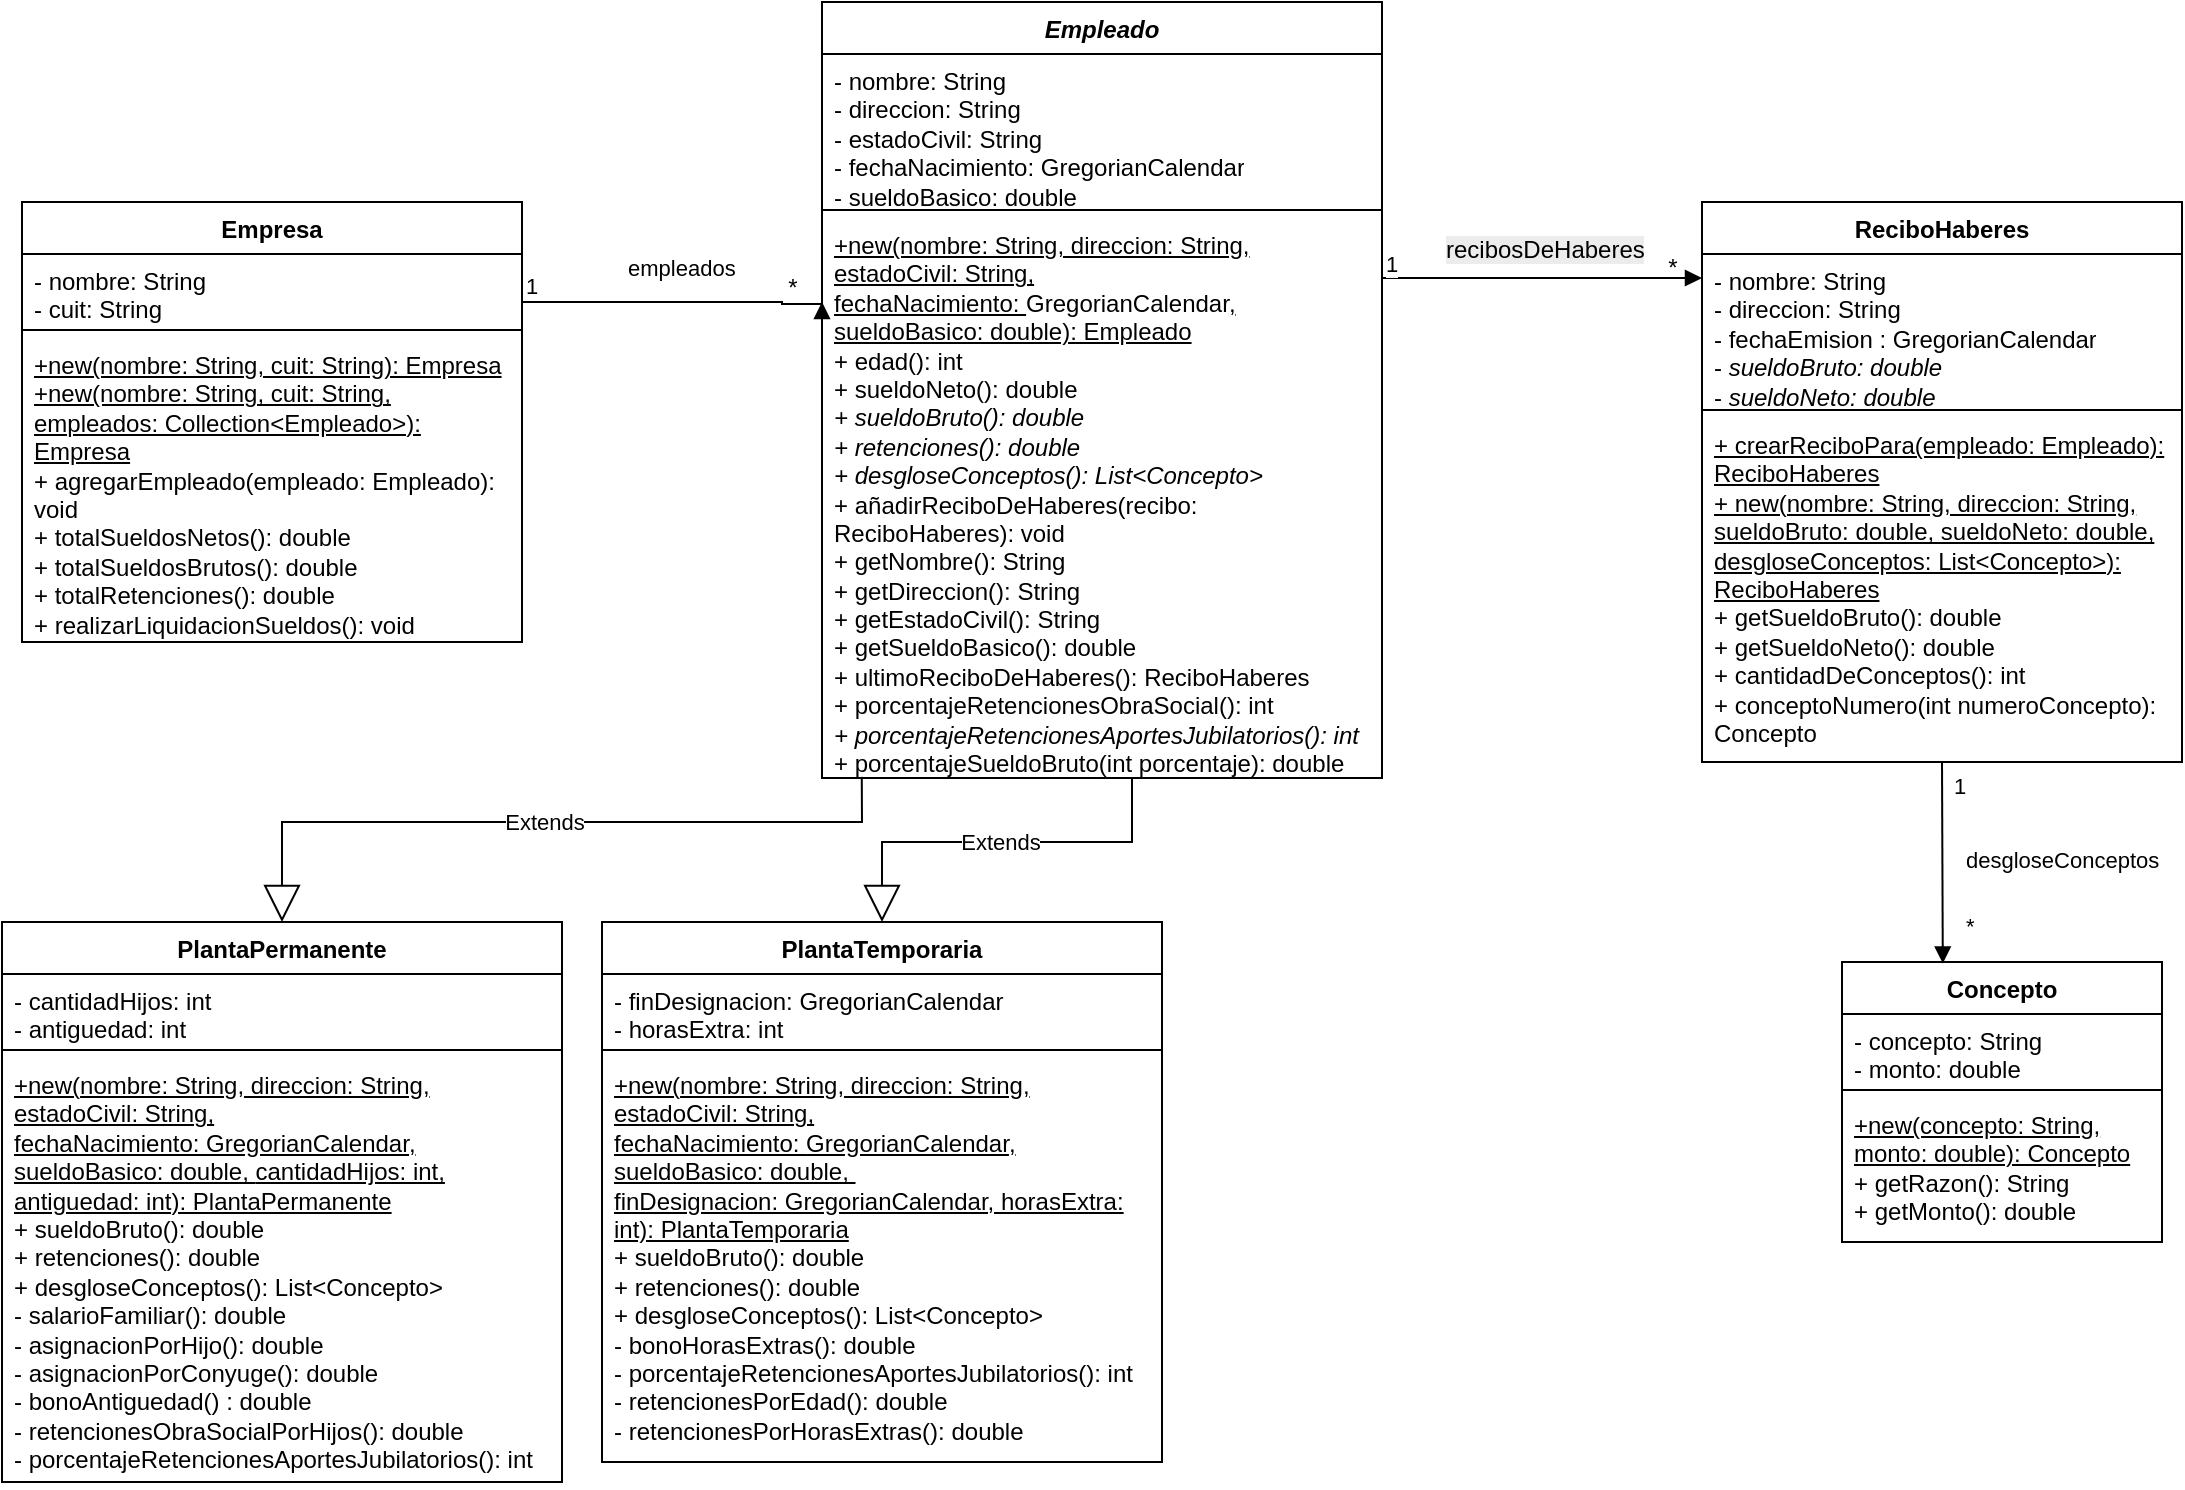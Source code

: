 <mxfile version="26.2.8">
  <diagram name="Página-1" id="iM1ATT2iUyX-c64W9mBz">
    <mxGraphModel dx="874" dy="454" grid="1" gridSize="10" guides="1" tooltips="1" connect="1" arrows="1" fold="1" page="1" pageScale="1" pageWidth="583" pageHeight="827" math="0" shadow="0">
      <root>
        <mxCell id="0" />
        <mxCell id="1" parent="0" />
        <mxCell id="am1LV9LO4R9SNQOCWqpo-2" value="Empresa" style="swimlane;fontStyle=1;align=center;verticalAlign=top;childLayout=stackLayout;horizontal=1;startSize=26;horizontalStack=0;resizeParent=1;resizeParentMax=0;resizeLast=0;collapsible=1;marginBottom=0;whiteSpace=wrap;html=1;" parent="1" vertex="1">
          <mxGeometry x="40" y="170" width="250" height="220" as="geometry" />
        </mxCell>
        <mxCell id="am1LV9LO4R9SNQOCWqpo-3" value="- nombre: String&lt;div&gt;- cuit: String&lt;/div&gt;" style="text;strokeColor=none;fillColor=none;align=left;verticalAlign=top;spacingLeft=4;spacingRight=4;overflow=hidden;rotatable=0;points=[[0,0.5],[1,0.5]];portConstraint=eastwest;whiteSpace=wrap;html=1;" parent="am1LV9LO4R9SNQOCWqpo-2" vertex="1">
          <mxGeometry y="26" width="250" height="34" as="geometry" />
        </mxCell>
        <mxCell id="am1LV9LO4R9SNQOCWqpo-4" value="" style="line;strokeWidth=1;fillColor=none;align=left;verticalAlign=middle;spacingTop=-1;spacingLeft=3;spacingRight=3;rotatable=0;labelPosition=right;points=[];portConstraint=eastwest;strokeColor=inherit;" parent="am1LV9LO4R9SNQOCWqpo-2" vertex="1">
          <mxGeometry y="60" width="250" height="8" as="geometry" />
        </mxCell>
        <mxCell id="am1LV9LO4R9SNQOCWqpo-5" value="&lt;div&gt;&lt;u&gt;+new(nombre: String, cuit: String): Empresa&lt;/u&gt;&lt;u&gt;&lt;br&gt;+new(nombre: String, cuit: String, empleados: Collection&amp;lt;Empleado&amp;gt;): Empresa&lt;/u&gt;&lt;/div&gt;&lt;div&gt;+ agregarEmpleado(empleado: Empleado): void&lt;/div&gt;+ totalSueldosNetos(): double&lt;br&gt;+ totalSueldosBrutos(): double&lt;br&gt;+ totalRetenciones(): double&lt;br&gt;+ realizarLiquidacionSueldos(): void&lt;div&gt;&lt;br/&gt;&lt;/div&gt;" style="text;strokeColor=none;fillColor=none;align=left;verticalAlign=top;spacingLeft=4;spacingRight=4;overflow=hidden;rotatable=0;points=[[0,0.5],[1,0.5]];portConstraint=eastwest;whiteSpace=wrap;html=1;" parent="am1LV9LO4R9SNQOCWqpo-2" vertex="1">
          <mxGeometry y="68" width="250" height="152" as="geometry" />
        </mxCell>
        <mxCell id="am1LV9LO4R9SNQOCWqpo-6" value="&lt;i&gt;Empleado&lt;/i&gt;" style="swimlane;fontStyle=1;align=center;verticalAlign=top;childLayout=stackLayout;horizontal=1;startSize=26;horizontalStack=0;resizeParent=1;resizeParentMax=0;resizeLast=0;collapsible=1;marginBottom=0;whiteSpace=wrap;html=1;" parent="1" vertex="1">
          <mxGeometry x="440" y="70" width="280" height="388" as="geometry">
            <mxRectangle x="440" y="170" width="90" height="30" as="alternateBounds" />
          </mxGeometry>
        </mxCell>
        <mxCell id="am1LV9LO4R9SNQOCWqpo-7" value="- nombre: String&lt;div&gt;- direccion: String&lt;/div&gt;&lt;div&gt;- estadoCivil: String&lt;/div&gt;&lt;div&gt;- fechaNacimiento: GregorianCalendar&lt;br&gt;- sueldoBasico: double&lt;br&gt;&lt;/div&gt;" style="text;strokeColor=none;fillColor=none;align=left;verticalAlign=top;spacingLeft=4;spacingRight=4;overflow=hidden;rotatable=0;points=[[0,0.5],[1,0.5]];portConstraint=eastwest;whiteSpace=wrap;html=1;" parent="am1LV9LO4R9SNQOCWqpo-6" vertex="1">
          <mxGeometry y="26" width="280" height="74" as="geometry" />
        </mxCell>
        <mxCell id="am1LV9LO4R9SNQOCWqpo-8" value="" style="line;strokeWidth=1;fillColor=none;align=left;verticalAlign=middle;spacingTop=-1;spacingLeft=3;spacingRight=3;rotatable=0;labelPosition=right;points=[];portConstraint=eastwest;strokeColor=inherit;" parent="am1LV9LO4R9SNQOCWqpo-6" vertex="1">
          <mxGeometry y="100" width="280" height="8" as="geometry" />
        </mxCell>
        <mxCell id="am1LV9LO4R9SNQOCWqpo-9" value="&lt;u&gt;+new(nombre: String, direccion: String, estadoCivil: String, fechaNacimiento:&amp;nbsp;&lt;/u&gt;GregorianCalendar&lt;u&gt;, sueldoBasico: double): Empleado&lt;/u&gt;&lt;br&gt;+ edad(): int&lt;br&gt;+ sueldoNeto()&lt;span style=&quot;color: light-dark(rgb(0, 0, 0), rgb(255, 255, 255)); background-color: transparent;&quot;&gt;: double&lt;/span&gt;&lt;br&gt;&lt;div&gt;&lt;i&gt;+ sueldoBruto(): double&lt;br&gt;+ retenciones()&lt;span style=&quot;background-color: transparent; color: light-dark(rgb(0, 0, 0), rgb(255, 255, 255));&quot;&gt;: double&lt;/span&gt;&lt;/i&gt;&lt;/div&gt;&lt;div&gt;&lt;span style=&quot;background-color: transparent; color: light-dark(rgb(0, 0, 0), rgb(255, 255, 255));&quot;&gt;&lt;i&gt;+ desgloseConceptos(): List&amp;lt;Concepto&amp;gt;&lt;br&gt;&lt;/i&gt;&lt;/span&gt;+ añadirReciboDeHaberes(recibo: ReciboHaberes): void&lt;br&gt;+ getNombre(): String&lt;/div&gt;&lt;div&gt;+ getDireccion(): String&lt;/div&gt;&lt;div&gt;+ getEstadoCivil(): String&lt;br&gt;+ getSueldoBasico(): double&lt;/div&gt;&lt;div&gt;+ ultimoReciboDeHaberes(): ReciboHaberes&lt;/div&gt;&lt;div&gt;+ porcentajeRetencionesObraSocial(): int&lt;br&gt;&lt;i&gt;+ porcentajeRetencionesAportesJubilatorios(): int&lt;br&gt;&lt;/i&gt;+ porcentajeSueldoBruto(int porcentaje): double&lt;i&gt;&lt;/i&gt;&lt;/div&gt;" style="text;strokeColor=none;fillColor=none;align=left;verticalAlign=top;spacingLeft=4;spacingRight=4;overflow=hidden;rotatable=0;points=[[0,0.5],[1,0.5]];portConstraint=eastwest;whiteSpace=wrap;html=1;" parent="am1LV9LO4R9SNQOCWqpo-6" vertex="1">
          <mxGeometry y="108" width="280" height="280" as="geometry" />
        </mxCell>
        <mxCell id="am1LV9LO4R9SNQOCWqpo-14" value="empleados" style="endArrow=block;endFill=1;html=1;edgeStyle=orthogonalEdgeStyle;align=left;verticalAlign=top;rounded=0;" parent="1" edge="1">
          <mxGeometry x="-0.338" y="30" relative="1" as="geometry">
            <mxPoint x="290" y="220" as="sourcePoint" />
            <mxPoint x="440" y="220" as="targetPoint" />
            <Array as="points">
              <mxPoint x="420" y="220" />
              <mxPoint x="420" y="221" />
            </Array>
            <mxPoint as="offset" />
          </mxGeometry>
        </mxCell>
        <mxCell id="am1LV9LO4R9SNQOCWqpo-15" value="1" style="edgeLabel;resizable=0;html=1;align=left;verticalAlign=bottom;" parent="am1LV9LO4R9SNQOCWqpo-14" connectable="0" vertex="1">
          <mxGeometry x="-1" relative="1" as="geometry" />
        </mxCell>
        <mxCell id="am1LV9LO4R9SNQOCWqpo-16" value="*" style="text;html=1;align=center;verticalAlign=middle;resizable=0;points=[];autosize=1;strokeColor=none;fillColor=none;" parent="1" vertex="1">
          <mxGeometry x="410" y="198" width="30" height="30" as="geometry" />
        </mxCell>
        <mxCell id="am1LV9LO4R9SNQOCWqpo-19" value="PlantaPermanente" style="swimlane;fontStyle=1;align=center;verticalAlign=top;childLayout=stackLayout;horizontal=1;startSize=26;horizontalStack=0;resizeParent=1;resizeParentMax=0;resizeLast=0;collapsible=1;marginBottom=0;whiteSpace=wrap;html=1;" parent="1" vertex="1">
          <mxGeometry x="30" y="530" width="280" height="280" as="geometry" />
        </mxCell>
        <mxCell id="am1LV9LO4R9SNQOCWqpo-20" value="- cantidadHijos: int&lt;div&gt;- antiguedad: int&lt;/div&gt;" style="text;strokeColor=none;fillColor=none;align=left;verticalAlign=top;spacingLeft=4;spacingRight=4;overflow=hidden;rotatable=0;points=[[0,0.5],[1,0.5]];portConstraint=eastwest;whiteSpace=wrap;html=1;" parent="am1LV9LO4R9SNQOCWqpo-19" vertex="1">
          <mxGeometry y="26" width="280" height="34" as="geometry" />
        </mxCell>
        <mxCell id="am1LV9LO4R9SNQOCWqpo-21" value="" style="line;strokeWidth=1;fillColor=none;align=left;verticalAlign=middle;spacingTop=-1;spacingLeft=3;spacingRight=3;rotatable=0;labelPosition=right;points=[];portConstraint=eastwest;strokeColor=inherit;" parent="am1LV9LO4R9SNQOCWqpo-19" vertex="1">
          <mxGeometry y="60" width="280" height="8" as="geometry" />
        </mxCell>
        <mxCell id="am1LV9LO4R9SNQOCWqpo-22" value="&lt;u&gt;+new(&lt;/u&gt;&lt;u&gt;nombre: String, direccion: String, estadoCivil: String, fechaNacimiento:&amp;nbsp;GregorianCalendar, sueldoBasico: double,&amp;nbsp;&lt;/u&gt;&lt;u&gt;cantidadHijos: int, antiguedad: int): PlantaPermanente&lt;/u&gt;&lt;br&gt;+ sueldoBruto(): double&lt;br&gt;+ retenciones()&lt;span style=&quot;color: light-dark(rgb(0, 0, 0), rgb(255, 255, 255)); background-color: transparent;&quot;&gt;: double&lt;br&gt;&lt;/span&gt;+ desgloseConceptos(): List&amp;lt;Concepto&amp;gt;&lt;span style=&quot;color: light-dark(rgb(0, 0, 0), rgb(255, 255, 255)); background-color: transparent;&quot;&gt;&lt;br&gt;- salarioFamiliar(): double&lt;br&gt;- asignacionPorHijo(): double&lt;/span&gt;&lt;div&gt;&lt;span style=&quot;color: light-dark(rgb(0, 0, 0), rgb(255, 255, 255)); background-color: transparent;&quot;&gt;- asignacionPorConyuge(): double&lt;/span&gt;&lt;/div&gt;&lt;div&gt;&lt;span style=&quot;color: light-dark(rgb(0, 0, 0), rgb(255, 255, 255)); background-color: transparent;&quot;&gt;- bonoAntiguedad() : double&lt;br&gt;- retencionesObraSocialPorHijos(): double&lt;br&gt;&lt;/span&gt;- porcentajeRetencionesAportesJubilatorios(): int&lt;span style=&quot;color: light-dark(rgb(0, 0, 0), rgb(255, 255, 255)); background-color: transparent;&quot;&gt;&lt;/span&gt;&lt;/div&gt;" style="text;strokeColor=none;fillColor=none;align=left;verticalAlign=top;spacingLeft=4;spacingRight=4;overflow=hidden;rotatable=0;points=[[0,0.5],[1,0.5]];portConstraint=eastwest;whiteSpace=wrap;html=1;" parent="am1LV9LO4R9SNQOCWqpo-19" vertex="1">
          <mxGeometry y="68" width="280" height="212" as="geometry" />
        </mxCell>
        <mxCell id="am1LV9LO4R9SNQOCWqpo-23" value="Extends" style="endArrow=block;endSize=16;endFill=0;html=1;rounded=0;entryX=0.5;entryY=0;entryDx=0;entryDy=0;" parent="1" target="am1LV9LO4R9SNQOCWqpo-33" edge="1">
          <mxGeometry width="160" relative="1" as="geometry">
            <mxPoint x="595" y="458" as="sourcePoint" />
            <mxPoint x="840.1" y="499.44" as="targetPoint" />
            <Array as="points">
              <mxPoint x="595" y="490" />
              <mxPoint x="470" y="490" />
            </Array>
          </mxGeometry>
        </mxCell>
        <mxCell id="am1LV9LO4R9SNQOCWqpo-26" value="Extends" style="endArrow=block;endSize=16;endFill=0;html=1;rounded=0;entryX=0.5;entryY=0;entryDx=0;entryDy=0;exitX=0.071;exitY=0.998;exitDx=0;exitDy=0;exitPerimeter=0;" parent="1" source="am1LV9LO4R9SNQOCWqpo-9" target="am1LV9LO4R9SNQOCWqpo-19" edge="1">
          <mxGeometry width="160" relative="1" as="geometry">
            <mxPoint x="460" y="460" as="sourcePoint" />
            <mxPoint x="520.17" y="531" as="targetPoint" />
            <Array as="points">
              <mxPoint x="460" y="480" />
              <mxPoint x="170" y="480" />
            </Array>
          </mxGeometry>
        </mxCell>
        <mxCell id="am1LV9LO4R9SNQOCWqpo-33" value="PlantaTemporaria" style="swimlane;fontStyle=1;align=center;verticalAlign=top;childLayout=stackLayout;horizontal=1;startSize=26;horizontalStack=0;resizeParent=1;resizeParentMax=0;resizeLast=0;collapsible=1;marginBottom=0;whiteSpace=wrap;html=1;" parent="1" vertex="1">
          <mxGeometry x="330" y="530" width="280" height="270" as="geometry" />
        </mxCell>
        <mxCell id="am1LV9LO4R9SNQOCWqpo-34" value="- finDesignacion:&amp;nbsp;&lt;span style=&quot;color: light-dark(rgb(0, 0, 0), rgb(255, 255, 255)); background-color: transparent;&quot;&gt;GregorianCalendar&lt;/span&gt;&lt;div&gt;- horasExtra: int&lt;br&gt;&lt;br&gt;&lt;/div&gt;" style="text;strokeColor=none;fillColor=none;align=left;verticalAlign=top;spacingLeft=4;spacingRight=4;overflow=hidden;rotatable=0;points=[[0,0.5],[1,0.5]];portConstraint=eastwest;whiteSpace=wrap;html=1;" parent="am1LV9LO4R9SNQOCWqpo-33" vertex="1">
          <mxGeometry y="26" width="280" height="34" as="geometry" />
        </mxCell>
        <mxCell id="am1LV9LO4R9SNQOCWqpo-35" value="" style="line;strokeWidth=1;fillColor=none;align=left;verticalAlign=middle;spacingTop=-1;spacingLeft=3;spacingRight=3;rotatable=0;labelPosition=right;points=[];portConstraint=eastwest;strokeColor=inherit;" parent="am1LV9LO4R9SNQOCWqpo-33" vertex="1">
          <mxGeometry y="60" width="280" height="8" as="geometry" />
        </mxCell>
        <mxCell id="am1LV9LO4R9SNQOCWqpo-36" value="&lt;div&gt;&lt;u&gt;+new(&lt;/u&gt;&lt;u style=&quot;background-color: transparent; color: light-dark(rgb(0, 0, 0), rgb(255, 255, 255));&quot;&gt;nombre: String, direccion: String, estadoCivil: String, fechaNacimiento:&amp;nbsp;&lt;/u&gt;&lt;span style=&quot;background-color: transparent; color: light-dark(rgb(0, 0, 0), rgb(255, 255, 255));&quot;&gt;&lt;u&gt;GregorianCalendar&lt;/u&gt;&lt;/span&gt;&lt;u style=&quot;background-color: transparent; color: light-dark(rgb(0, 0, 0), rgb(255, 255, 255));&quot;&gt;, sueldoBasico: double,&amp;nbsp;&lt;/u&gt;&lt;/div&gt;&lt;div&gt;&lt;u style=&quot;background-color: transparent; color: light-dark(rgb(0, 0, 0), rgb(255, 255, 255));&quot;&gt;finDesignacion:&amp;nbsp;GregorianCalendar, horasExtra: int): PlantaTemporaria&lt;/u&gt;&lt;/div&gt;+ sueldoBruto(): double&lt;br&gt;+ retenciones()&lt;span style=&quot;color: light-dark(rgb(0, 0, 0), rgb(255, 255, 255)); background-color: transparent;&quot;&gt;: double&lt;br&gt;&lt;/span&gt;+ desgloseConceptos(): List&amp;lt;Concepto&amp;gt;&lt;span style=&quot;color: light-dark(rgb(0, 0, 0), rgb(255, 255, 255)); background-color: transparent;&quot;&gt;&lt;br&gt;- bonoHorasExtras(): double&lt;br&gt;&lt;/span&gt;- porcentajeRetencionesAportesJubilatorios(): int&lt;span style=&quot;color: light-dark(rgb(0, 0, 0), rgb(255, 255, 255)); background-color: transparent;&quot;&gt;&amp;nbsp;&lt;br&gt;- retencionesPorEdad(): double&lt;br&gt;&lt;/span&gt;- retencionesPorHorasExtras(): double&lt;span style=&quot;color: light-dark(rgb(0, 0, 0), rgb(255, 255, 255)); background-color: transparent;&quot;&gt;&lt;/span&gt;" style="text;strokeColor=none;fillColor=none;align=left;verticalAlign=top;spacingLeft=4;spacingRight=4;overflow=hidden;rotatable=0;points=[[0,0.5],[1,0.5]];portConstraint=eastwest;whiteSpace=wrap;html=1;" parent="am1LV9LO4R9SNQOCWqpo-33" vertex="1">
          <mxGeometry y="68" width="280" height="202" as="geometry" />
        </mxCell>
        <mxCell id="am1LV9LO4R9SNQOCWqpo-38" value="ReciboHaberes" style="swimlane;fontStyle=1;align=center;verticalAlign=top;childLayout=stackLayout;horizontal=1;startSize=26;horizontalStack=0;resizeParent=1;resizeParentMax=0;resizeLast=0;collapsible=1;marginBottom=0;whiteSpace=wrap;html=1;" parent="1" vertex="1">
          <mxGeometry x="880" y="170" width="240" height="280" as="geometry" />
        </mxCell>
        <mxCell id="am1LV9LO4R9SNQOCWqpo-39" value="- nombre: String&lt;div&gt;- direccion: String&lt;/div&gt;&lt;div&gt;- fechaEmision : GregorianCalendar&lt;br&gt;-&lt;i style=&quot;background-color: transparent; color: light-dark(rgb(0, 0, 0), rgb(255, 255, 255));&quot;&gt;&amp;nbsp;sueldoBruto: double&lt;br&gt;&lt;/i&gt;-&lt;i style=&quot;color: light-dark(rgb(0, 0, 0), rgb(255, 255, 255)); background-color: transparent;&quot;&gt;&amp;nbsp;sueldoNeto: double&lt;/i&gt;&lt;/div&gt;" style="text;strokeColor=none;fillColor=none;align=left;verticalAlign=top;spacingLeft=4;spacingRight=4;overflow=hidden;rotatable=0;points=[[0,0.5],[1,0.5]];portConstraint=eastwest;whiteSpace=wrap;html=1;" parent="am1LV9LO4R9SNQOCWqpo-38" vertex="1">
          <mxGeometry y="26" width="240" height="74" as="geometry" />
        </mxCell>
        <mxCell id="am1LV9LO4R9SNQOCWqpo-40" value="" style="line;strokeWidth=1;fillColor=none;align=left;verticalAlign=middle;spacingTop=-1;spacingLeft=3;spacingRight=3;rotatable=0;labelPosition=right;points=[];portConstraint=eastwest;strokeColor=inherit;" parent="am1LV9LO4R9SNQOCWqpo-38" vertex="1">
          <mxGeometry y="100" width="240" height="8" as="geometry" />
        </mxCell>
        <mxCell id="am1LV9LO4R9SNQOCWqpo-41" value="&lt;u&gt;+ crearReciboPara(empleado: Empleado): ReciboHaberes&lt;/u&gt;&lt;br&gt;&lt;u&gt;+ new(nombre: String, direccion: String, sueldoBruto: double, sueldoNeto: double, desgloseConceptos: List&amp;lt;Concepto&amp;gt;): ReciboHaberes&lt;/u&gt;&lt;br&gt;+ getSueldoBruto(): double&lt;br&gt;+ getSueldoNeto(): double&lt;div&gt;+ cantidadDeConceptos(): int&lt;br&gt;+ conceptoNumero(int numeroConcepto): Concepto&lt;/div&gt;" style="text;strokeColor=none;fillColor=none;align=left;verticalAlign=top;spacingLeft=4;spacingRight=4;overflow=hidden;rotatable=0;points=[[0,0.5],[1,0.5]];portConstraint=eastwest;whiteSpace=wrap;html=1;" parent="am1LV9LO4R9SNQOCWqpo-38" vertex="1">
          <mxGeometry y="108" width="240" height="172" as="geometry" />
        </mxCell>
        <mxCell id="am1LV9LO4R9SNQOCWqpo-43" value="&lt;span style=&quot;font-size: 12px; text-wrap-mode: wrap; background-color: rgb(236, 236, 236);&quot;&gt;recibosDeHaberes&lt;/span&gt;" style="endArrow=block;endFill=1;html=1;edgeStyle=orthogonalEdgeStyle;align=left;verticalAlign=top;rounded=0;" parent="1" target="am1LV9LO4R9SNQOCWqpo-39" edge="1">
          <mxGeometry x="-0.287" y="28" relative="1" as="geometry">
            <mxPoint x="720" y="250" as="sourcePoint" />
            <mxPoint x="880" y="230" as="targetPoint" />
            <Array as="points">
              <mxPoint x="720" y="208" />
            </Array>
            <mxPoint as="offset" />
          </mxGeometry>
        </mxCell>
        <mxCell id="am1LV9LO4R9SNQOCWqpo-44" value="1" style="edgeLabel;resizable=0;html=1;align=left;verticalAlign=bottom;" parent="am1LV9LO4R9SNQOCWqpo-43" connectable="0" vertex="1">
          <mxGeometry x="-1" relative="1" as="geometry">
            <mxPoint y="-41" as="offset" />
          </mxGeometry>
        </mxCell>
        <mxCell id="am1LV9LO4R9SNQOCWqpo-45" value="*" style="text;html=1;align=center;verticalAlign=middle;resizable=0;points=[];autosize=1;strokeColor=none;fillColor=none;" parent="1" vertex="1">
          <mxGeometry x="850" y="188" width="30" height="30" as="geometry" />
        </mxCell>
        <mxCell id="am1LV9LO4R9SNQOCWqpo-51" value="Concepto" style="swimlane;fontStyle=1;align=center;verticalAlign=top;childLayout=stackLayout;horizontal=1;startSize=26;horizontalStack=0;resizeParent=1;resizeParentMax=0;resizeLast=0;collapsible=1;marginBottom=0;whiteSpace=wrap;html=1;" parent="1" vertex="1">
          <mxGeometry x="950" y="550" width="160" height="140" as="geometry" />
        </mxCell>
        <mxCell id="am1LV9LO4R9SNQOCWqpo-52" value="- concepto: String&lt;div&gt;- monto: double&lt;/div&gt;" style="text;strokeColor=none;fillColor=none;align=left;verticalAlign=top;spacingLeft=4;spacingRight=4;overflow=hidden;rotatable=0;points=[[0,0.5],[1,0.5]];portConstraint=eastwest;whiteSpace=wrap;html=1;" parent="am1LV9LO4R9SNQOCWqpo-51" vertex="1">
          <mxGeometry y="26" width="160" height="34" as="geometry" />
        </mxCell>
        <mxCell id="am1LV9LO4R9SNQOCWqpo-53" value="" style="line;strokeWidth=1;fillColor=none;align=left;verticalAlign=middle;spacingTop=-1;spacingLeft=3;spacingRight=3;rotatable=0;labelPosition=right;points=[];portConstraint=eastwest;strokeColor=inherit;" parent="am1LV9LO4R9SNQOCWqpo-51" vertex="1">
          <mxGeometry y="60" width="160" height="8" as="geometry" />
        </mxCell>
        <mxCell id="am1LV9LO4R9SNQOCWqpo-54" value="&lt;u&gt;+new(concepto: String, monto: double): Concepto&lt;/u&gt;&lt;br&gt;+ getRazon(): String&lt;br&gt;+ getMonto(): double" style="text;strokeColor=none;fillColor=none;align=left;verticalAlign=top;spacingLeft=4;spacingRight=4;overflow=hidden;rotatable=0;points=[[0,0.5],[1,0.5]];portConstraint=eastwest;whiteSpace=wrap;html=1;" parent="am1LV9LO4R9SNQOCWqpo-51" vertex="1">
          <mxGeometry y="68" width="160" height="72" as="geometry" />
        </mxCell>
        <mxCell id="am1LV9LO4R9SNQOCWqpo-55" value="desgloseConceptos" style="endArrow=block;endFill=1;html=1;edgeStyle=orthogonalEdgeStyle;align=left;verticalAlign=top;rounded=0;entryX=0.315;entryY=0.005;entryDx=0;entryDy=0;entryPerimeter=0;" parent="1" target="am1LV9LO4R9SNQOCWqpo-51" edge="1">
          <mxGeometry x="-0.279" y="10" relative="1" as="geometry">
            <mxPoint x="1000" y="450" as="sourcePoint" />
            <mxPoint x="1001" y="530" as="targetPoint" />
            <Array as="points">
              <mxPoint x="1000" y="450" />
            </Array>
            <mxPoint as="offset" />
          </mxGeometry>
        </mxCell>
        <mxCell id="am1LV9LO4R9SNQOCWqpo-56" value="1" style="edgeLabel;resizable=0;html=1;align=left;verticalAlign=bottom;" parent="am1LV9LO4R9SNQOCWqpo-55" connectable="0" vertex="1">
          <mxGeometry x="-1" relative="1" as="geometry">
            <mxPoint x="4" y="20" as="offset" />
          </mxGeometry>
        </mxCell>
        <mxCell id="am1LV9LO4R9SNQOCWqpo-57" value="*" style="edgeLabel;resizable=0;html=1;align=left;verticalAlign=bottom;" parent="1" connectable="0" vertex="1">
          <mxGeometry x="1010" y="540" as="geometry" />
        </mxCell>
      </root>
    </mxGraphModel>
  </diagram>
</mxfile>
